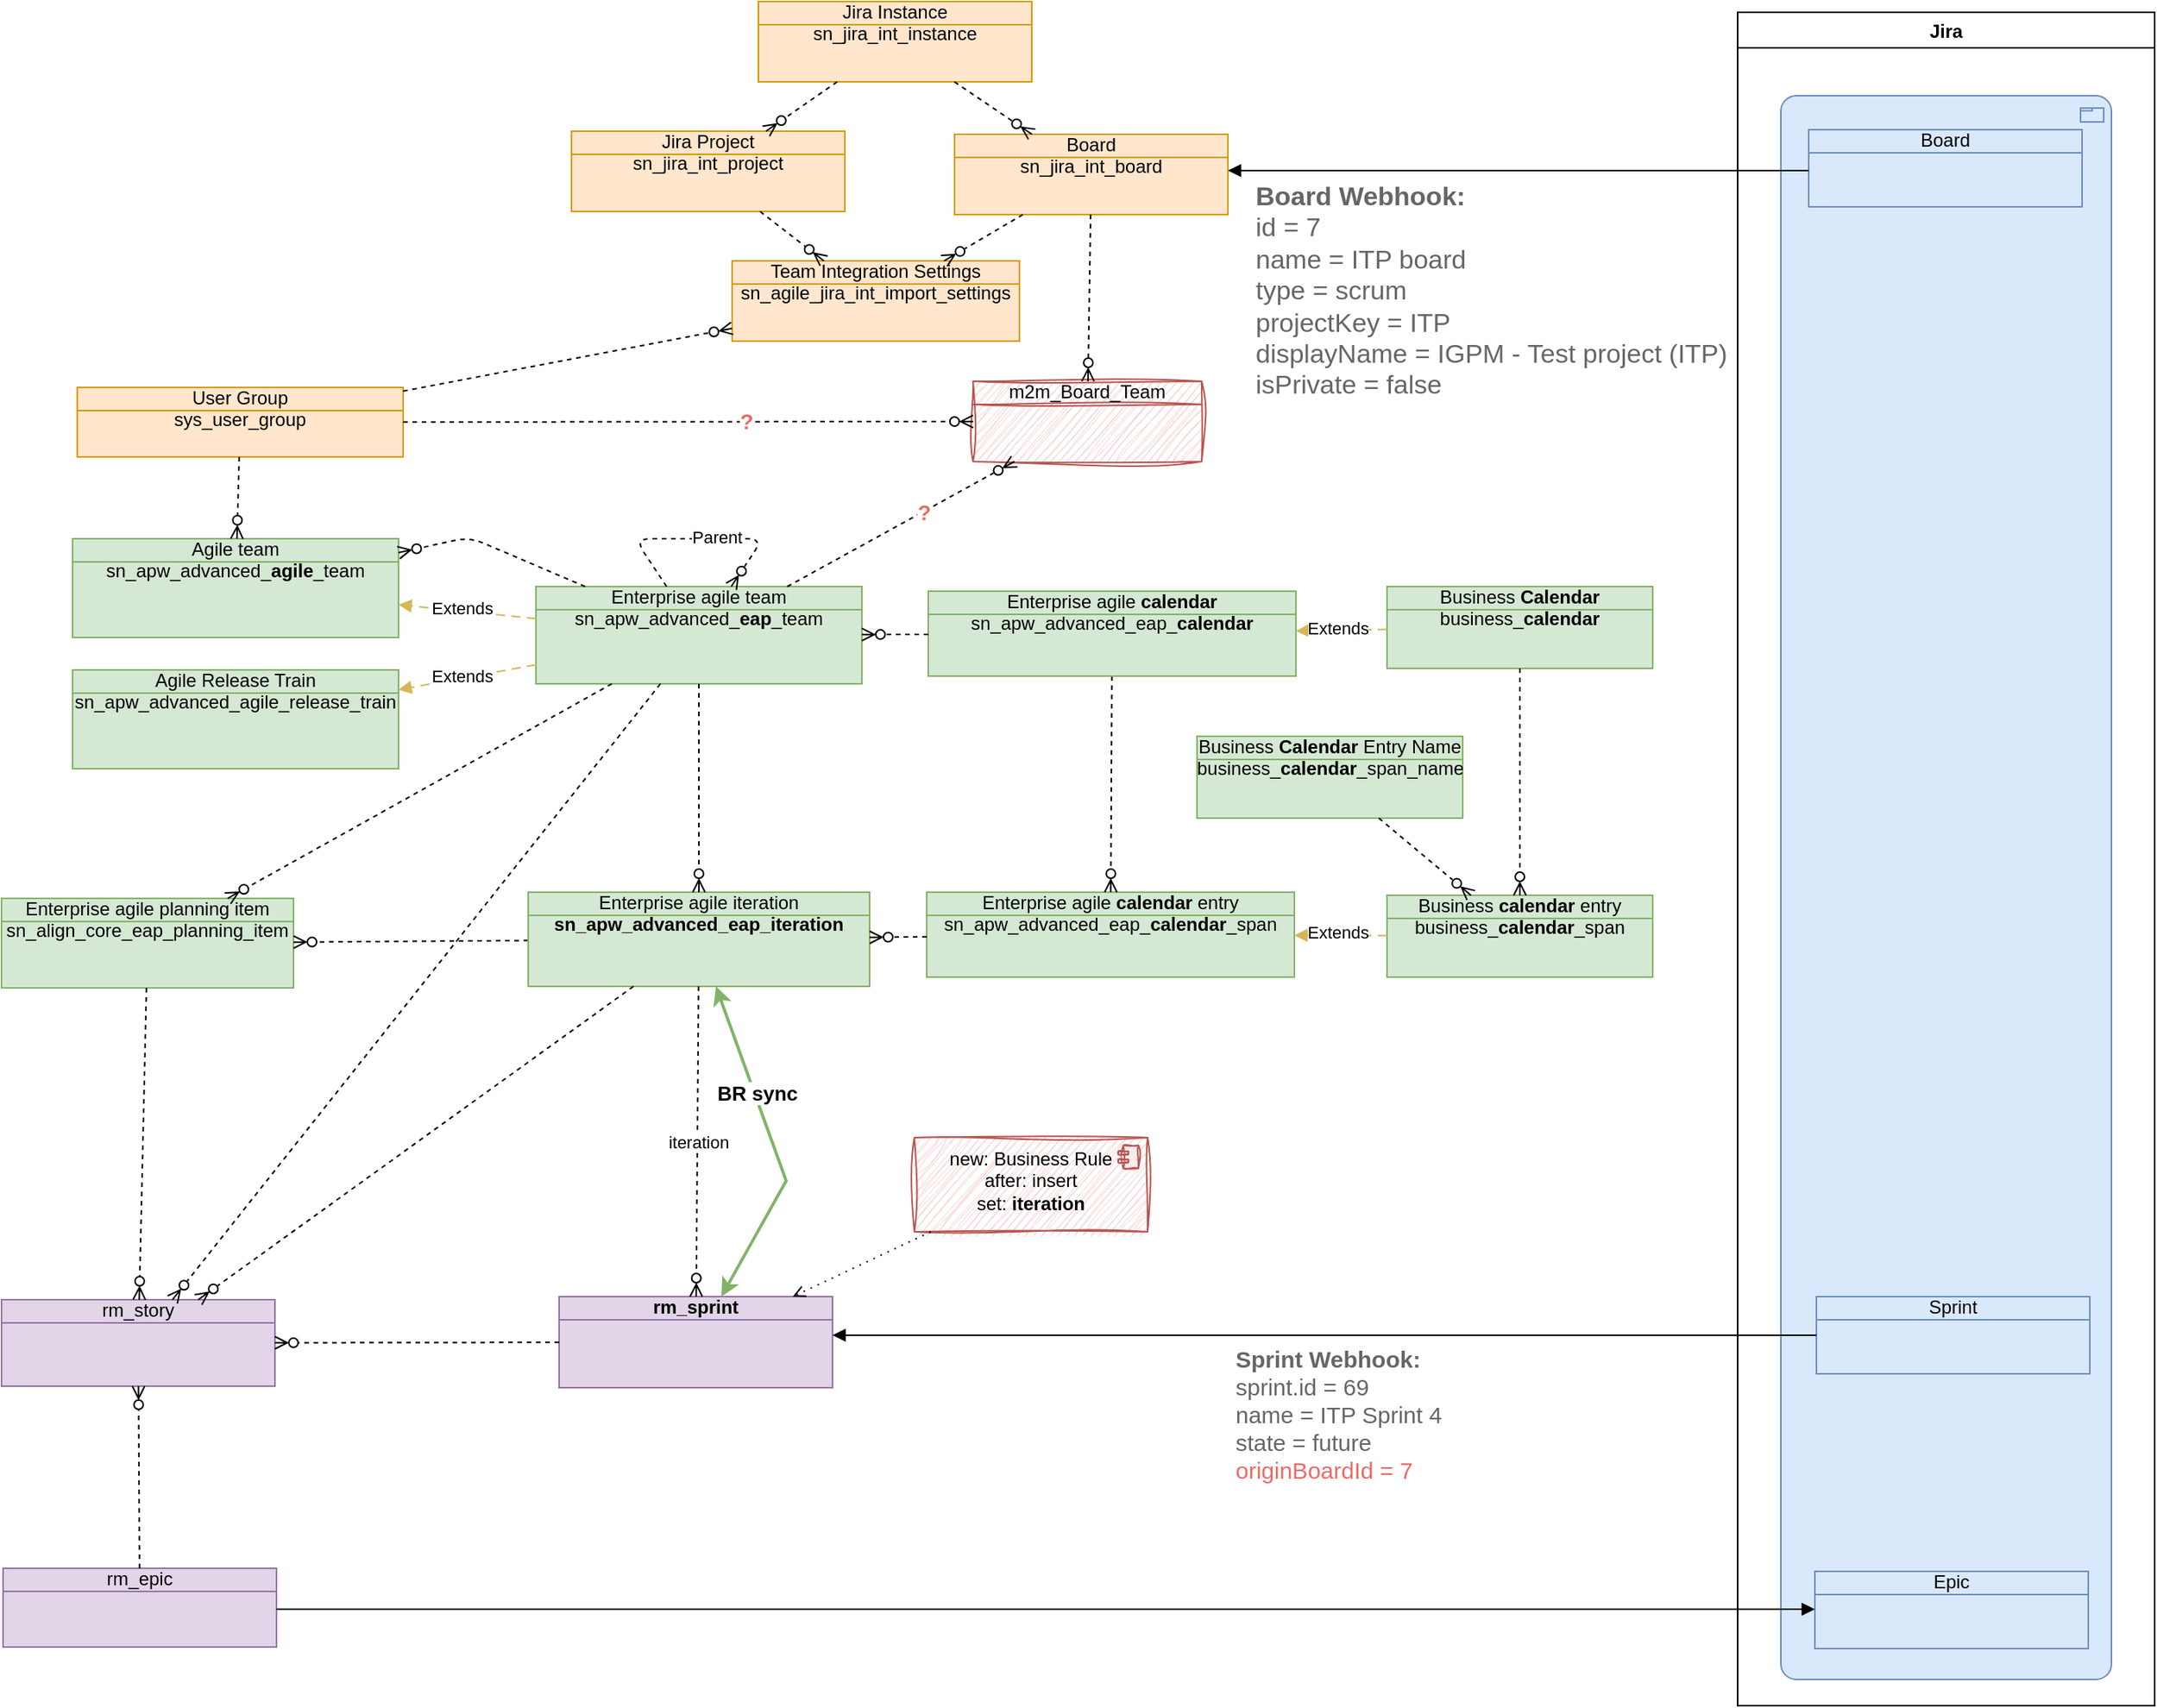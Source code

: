 <mxfile version="28.0.7">
  <diagram name="Page-1" id="IhMQIxFYWQhUG57-XFcb">
    <mxGraphModel dx="1692" dy="1240" grid="0" gridSize="10" guides="0" tooltips="1" connect="0" arrows="0" fold="1" page="1" pageScale="1" pageWidth="1654" pageHeight="1169" math="0" shadow="0">
      <root>
        <mxCell id="0" />
        <mxCell id="1" parent="0" />
        <mxCell id="hy2QDzCqtzv86f-rD2Z0-1" value="&lt;b&gt;rm_sprint&lt;/b&gt;" style="html=1;outlineConnect=0;whiteSpace=wrap;fillColor=#e1d5e7;shape=mxgraph.archimate3.businessObject;overflow=fill;strokeColor=#9673a6;" parent="1" vertex="1">
          <mxGeometry x="472" y="872" width="177" height="59" as="geometry" />
        </mxCell>
        <mxCell id="hy2QDzCqtzv86f-rD2Z0-2" value="Enterprise agile planning item sn_align_core_eap_planning_item" style="html=1;outlineConnect=0;whiteSpace=wrap;fillColor=#d5e8d4;shape=mxgraph.archimate3.businessObject;overflow=fill;strokeColor=#82b366;" parent="1" vertex="1">
          <mxGeometry x="111" y="614" width="189" height="58" as="geometry" />
        </mxCell>
        <mxCell id="hy2QDzCqtzv86f-rD2Z0-3" style="html=1;dashed=1;labelBackgroundColor=none;startArrow=none;endArrow=ERzeroToMany;fontFamily=Verdana;fontSize=12;align=left;startFill=0;endFill=0;" parent="1" source="hy2QDzCqtzv86f-rD2Z0-5" target="hy2QDzCqtzv86f-rD2Z0-2" edge="1">
          <mxGeometry relative="1" as="geometry">
            <mxPoint x="425" y="733" as="sourcePoint" />
            <mxPoint x="-102" y="674" as="targetPoint" />
          </mxGeometry>
        </mxCell>
        <mxCell id="hy2QDzCqtzv86f-rD2Z0-4" value="rm_story" style="html=1;outlineConnect=0;whiteSpace=wrap;fillColor=#e1d5e7;shape=mxgraph.archimate3.businessObject;overflow=fill;strokeColor=#9673a6;" parent="1" vertex="1">
          <mxGeometry x="111" y="874" width="177" height="56" as="geometry" />
        </mxCell>
        <mxCell id="hy2QDzCqtzv86f-rD2Z0-5" value="Enterprise agile iteration &lt;b&gt;sn_apw_advanced_eap_iteration&lt;/b&gt;" style="html=1;outlineConnect=0;whiteSpace=wrap;fillColor=#d5e8d4;shape=mxgraph.archimate3.businessObject;overflow=fill;strokeColor=#82b366;" parent="1" vertex="1">
          <mxGeometry x="452" y="610" width="221" height="61" as="geometry" />
        </mxCell>
        <mxCell id="hy2QDzCqtzv86f-rD2Z0-6" value="Enterprise agile team sn_apw_advanced_&lt;b&gt;eap&lt;/b&gt;_team" style="html=1;outlineConnect=0;whiteSpace=wrap;fillColor=#d5e8d4;shape=mxgraph.archimate3.businessObject;overflow=fill;strokeColor=#82b366;" parent="1" vertex="1">
          <mxGeometry x="457" y="412" width="211" height="63" as="geometry" />
        </mxCell>
        <mxCell id="hy2QDzCqtzv86f-rD2Z0-7" value="&lt;div&gt;Enterprise agile &lt;b&gt;calendar&lt;/b&gt; entry&lt;/div&gt;sn_apw_advanced_eap_&lt;b&gt;calendar&lt;/b&gt;_span" style="html=1;outlineConnect=0;whiteSpace=wrap;fillColor=#d5e8d4;shape=mxgraph.archimate3.businessObject;overflow=fill;strokeColor=#82b366;" parent="1" vertex="1">
          <mxGeometry x="710" y="610" width="238" height="55" as="geometry" />
        </mxCell>
        <mxCell id="hy2QDzCqtzv86f-rD2Z0-8" value="&lt;div&gt;Business &lt;b&gt;calendar&lt;/b&gt; entry&lt;/div&gt;business_&lt;b&gt;calendar&lt;/b&gt;_span" style="html=1;outlineConnect=0;whiteSpace=wrap;fillColor=#d5e8d4;shape=mxgraph.archimate3.businessObject;overflow=fill;strokeColor=#82b366;" parent="1" vertex="1">
          <mxGeometry x="1008" y="612" width="172" height="53" as="geometry" />
        </mxCell>
        <mxCell id="hy2QDzCqtzv86f-rD2Z0-9" value="" style="html=1;endArrow=block;dashed=1;elbow=vertical;endFill=1;dashPattern=6 4;rounded=0;fontSize=12;fillColor=#fff2cc;strokeColor=#d6b656;" parent="1" source="hy2QDzCqtzv86f-rD2Z0-8" target="hy2QDzCqtzv86f-rD2Z0-7" edge="1">
          <mxGeometry width="160" relative="1" as="geometry">
            <mxPoint x="550" y="626" as="sourcePoint" />
            <mxPoint x="459" y="626" as="targetPoint" />
          </mxGeometry>
        </mxCell>
        <mxCell id="hy2QDzCqtzv86f-rD2Z0-10" value="Extends" style="edgeLabel;html=1;align=center;verticalAlign=middle;resizable=0;points=[];" parent="hy2QDzCqtzv86f-rD2Z0-9" vertex="1" connectable="0">
          <mxGeometry x="0.082" y="-2" relative="1" as="geometry">
            <mxPoint as="offset" />
          </mxGeometry>
        </mxCell>
        <mxCell id="hy2QDzCqtzv86f-rD2Z0-11" style="html=1;dashed=1;labelBackgroundColor=none;startArrow=none;endArrow=ERzeroToMany;fontFamily=Verdana;fontSize=12;align=left;startFill=0;endFill=0;" parent="1" source="hy2QDzCqtzv86f-rD2Z0-7" target="hy2QDzCqtzv86f-rD2Z0-5" edge="1">
          <mxGeometry relative="1" as="geometry">
            <mxPoint x="527" y="815" as="sourcePoint" />
            <mxPoint x="376" y="915" as="targetPoint" />
          </mxGeometry>
        </mxCell>
        <mxCell id="hy2QDzCqtzv86f-rD2Z0-12" style="html=1;dashed=1;labelBackgroundColor=none;startArrow=none;endArrow=ERzeroToMany;fontFamily=Verdana;fontSize=12;align=left;startFill=0;endFill=0;" parent="1" source="hy2QDzCqtzv86f-rD2Z0-5" target="hy2QDzCqtzv86f-rD2Z0-4" edge="1">
          <mxGeometry relative="1" as="geometry">
            <mxPoint x="795" y="1015" as="sourcePoint" />
            <mxPoint x="627" y="1063" as="targetPoint" />
          </mxGeometry>
        </mxCell>
        <mxCell id="hy2QDzCqtzv86f-rD2Z0-13" style="html=1;dashed=1;labelBackgroundColor=none;startArrow=none;endArrow=ERzeroToMany;fontFamily=Verdana;fontSize=12;align=left;startFill=0;endFill=0;" parent="1" source="hy2QDzCqtzv86f-rD2Z0-5" target="hy2QDzCqtzv86f-rD2Z0-1" edge="1">
          <mxGeometry relative="1" as="geometry">
            <mxPoint x="724" y="868" as="sourcePoint" />
            <mxPoint x="556" y="916" as="targetPoint" />
          </mxGeometry>
        </mxCell>
        <mxCell id="KYZBzOiVd4x93WxxePfa-1" value="iteration" style="edgeLabel;html=1;align=center;verticalAlign=middle;resizable=0;points=[];" vertex="1" connectable="0" parent="hy2QDzCqtzv86f-rD2Z0-13">
          <mxGeometry x="0.006" relative="1" as="geometry">
            <mxPoint as="offset" />
          </mxGeometry>
        </mxCell>
        <mxCell id="hy2QDzCqtzv86f-rD2Z0-14" style="html=1;dashed=1;labelBackgroundColor=none;startArrow=none;endArrow=ERzeroToMany;fontFamily=Verdana;fontSize=12;align=left;startFill=0;endFill=0;" parent="1" source="hy2QDzCqtzv86f-rD2Z0-6" target="hy2QDzCqtzv86f-rD2Z0-5" edge="1">
          <mxGeometry relative="1" as="geometry">
            <mxPoint x="1010" y="784" as="sourcePoint" />
            <mxPoint x="842" y="832" as="targetPoint" />
          </mxGeometry>
        </mxCell>
        <mxCell id="hy2QDzCqtzv86f-rD2Z0-15" style="html=1;dashed=1;labelBackgroundColor=none;startArrow=none;endArrow=ERzeroToMany;fontFamily=Verdana;fontSize=12;align=left;startFill=0;endFill=0;" parent="1" source="hy2QDzCqtzv86f-rD2Z0-2" target="hy2QDzCqtzv86f-rD2Z0-4" edge="1">
          <mxGeometry relative="1" as="geometry">
            <mxPoint x="858" y="869" as="sourcePoint" />
            <mxPoint x="858" y="925" as="targetPoint" />
          </mxGeometry>
        </mxCell>
        <mxCell id="hy2QDzCqtzv86f-rD2Z0-16" style="html=1;dashed=1;labelBackgroundColor=none;startArrow=none;endArrow=ERzeroToMany;fontFamily=Verdana;fontSize=12;align=left;startFill=0;endFill=0;" parent="1" source="hy2QDzCqtzv86f-rD2Z0-1" target="hy2QDzCqtzv86f-rD2Z0-4" edge="1">
          <mxGeometry relative="1" as="geometry">
            <mxPoint x="480" y="681" as="sourcePoint" />
            <mxPoint x="317" y="683" as="targetPoint" />
          </mxGeometry>
        </mxCell>
        <mxCell id="hy2QDzCqtzv86f-rD2Z0-17" value="rm_epic" style="html=1;outlineConnect=0;whiteSpace=wrap;fillColor=#e1d5e7;shape=mxgraph.archimate3.businessObject;overflow=fill;strokeColor=#9673a6;" parent="1" vertex="1">
          <mxGeometry x="112" y="1048" width="177" height="51" as="geometry" />
        </mxCell>
        <mxCell id="hy2QDzCqtzv86f-rD2Z0-18" style="html=1;dashed=1;labelBackgroundColor=none;startArrow=none;endArrow=ERzeroToMany;fontFamily=Verdana;fontSize=12;align=left;startFill=0;endFill=0;" parent="1" source="hy2QDzCqtzv86f-rD2Z0-17" target="hy2QDzCqtzv86f-rD2Z0-4" edge="1">
          <mxGeometry relative="1" as="geometry">
            <mxPoint x="542" y="834" as="sourcePoint" />
            <mxPoint x="379" y="836" as="targetPoint" />
          </mxGeometry>
        </mxCell>
        <mxCell id="hy2QDzCqtzv86f-rD2Z0-19" style="html=1;dashed=1;labelBackgroundColor=none;startArrow=none;endArrow=ERzeroToMany;fontFamily=Verdana;fontSize=12;align=left;startFill=0;endFill=0;" parent="1" source="hy2QDzCqtzv86f-rD2Z0-6" target="hy2QDzCqtzv86f-rD2Z0-4" edge="1">
          <mxGeometry relative="1" as="geometry">
            <mxPoint x="525" y="761" as="sourcePoint" />
            <mxPoint x="361" y="832" as="targetPoint" />
          </mxGeometry>
        </mxCell>
        <mxCell id="hy2QDzCqtzv86f-rD2Z0-20" style="html=1;dashed=1;labelBackgroundColor=none;startArrow=none;endArrow=ERzeroToMany;fontFamily=Verdana;fontSize=12;align=left;startFill=0;endFill=0;" parent="1" source="hy2QDzCqtzv86f-rD2Z0-6" target="hy2QDzCqtzv86f-rD2Z0-2" edge="1">
          <mxGeometry relative="1" as="geometry">
            <mxPoint x="712" y="861" as="sourcePoint" />
            <mxPoint x="875" y="1060" as="targetPoint" />
          </mxGeometry>
        </mxCell>
        <mxCell id="hy2QDzCqtzv86f-rD2Z0-21" value="&lt;div&gt;new: Business Rule&lt;/div&gt;&lt;div&gt;after: insert&lt;/div&gt;&lt;div&gt;set: &lt;b&gt;iteration&lt;/b&gt;&lt;br&gt;&lt;/div&gt;" style="html=1;outlineConnect=0;whiteSpace=wrap;fillColor=#f8cecc;shape=mxgraph.archimate3.application;appType=comp;archiType=square;strokeColor=#b85450;verticalAlign=top;gradientColor=none;sketch=1;curveFitting=1;jiggle=2;" parent="1" vertex="1">
          <mxGeometry x="702" y="769" width="151" height="61" as="geometry" />
        </mxCell>
        <mxCell id="hy2QDzCqtzv86f-rD2Z0-22" value="" style="html=1;endArrow=open;elbow=vertical;endFill=0;dashed=1;dashPattern=1 4;rounded=0;" parent="1" source="hy2QDzCqtzv86f-rD2Z0-21" target="hy2QDzCqtzv86f-rD2Z0-1" edge="1">
          <mxGeometry width="160" relative="1" as="geometry">
            <mxPoint x="886" y="1117" as="sourcePoint" />
            <mxPoint x="1102" y="1055" as="targetPoint" />
          </mxGeometry>
        </mxCell>
        <mxCell id="hy2QDzCqtzv86f-rD2Z0-24" value="Jira" style="swimlane;" parent="1" vertex="1">
          <mxGeometry x="1235" y="40" width="270" height="1097" as="geometry" />
        </mxCell>
        <mxCell id="hy2QDzCqtzv86f-rD2Z0-25" value="" style="html=1;outlineConnect=0;whiteSpace=wrap;fillColor=#dae8fc;shape=mxgraph.archimate3.application;appType=product;archiType=rounded;strokeColor=#6c8ebf;verticalAlign=top;fontStyle=0" parent="hy2QDzCqtzv86f-rD2Z0-24" vertex="1">
          <mxGeometry x="28" y="54" width="214" height="1026" as="geometry" />
        </mxCell>
        <mxCell id="hy2QDzCqtzv86f-rD2Z0-26" value="Board" style="html=1;outlineConnect=0;whiteSpace=wrap;fillColor=#dae8fc;shape=mxgraph.archimate3.businessObject;overflow=fill;strokeColor=#6c8ebf;" parent="hy2QDzCqtzv86f-rD2Z0-24" vertex="1">
          <mxGeometry x="46" y="76" width="177" height="50" as="geometry" />
        </mxCell>
        <mxCell id="hy2QDzCqtzv86f-rD2Z0-27" value="Sprint" style="html=1;outlineConnect=0;whiteSpace=wrap;fillColor=#dae8fc;shape=mxgraph.archimate3.businessObject;overflow=fill;strokeColor=#6c8ebf;" parent="hy2QDzCqtzv86f-rD2Z0-24" vertex="1">
          <mxGeometry x="51" y="832" width="177" height="50" as="geometry" />
        </mxCell>
        <mxCell id="hy2QDzCqtzv86f-rD2Z0-51" value="Epic" style="html=1;outlineConnect=0;whiteSpace=wrap;fillColor=#dae8fc;shape=mxgraph.archimate3.businessObject;overflow=fill;strokeColor=#6c8ebf;" parent="hy2QDzCqtzv86f-rD2Z0-24" vertex="1">
          <mxGeometry x="50" y="1010" width="177" height="50" as="geometry" />
        </mxCell>
        <mxCell id="hy2QDzCqtzv86f-rD2Z0-28" value="Agile team sn_apw_advanced_&lt;b&gt;agile&lt;/b&gt;_team" style="html=1;outlineConnect=0;whiteSpace=wrap;fillColor=#d5e8d4;shape=mxgraph.archimate3.businessObject;overflow=fill;strokeColor=#82b366;" parent="1" vertex="1">
          <mxGeometry x="157" y="381" width="211" height="64" as="geometry" />
        </mxCell>
        <mxCell id="hy2QDzCqtzv86f-rD2Z0-29" value="" style="html=1;endArrow=block;dashed=1;elbow=vertical;endFill=1;dashPattern=6 4;rounded=0;fontSize=12;fillColor=#fff2cc;strokeColor=#d6b656;" parent="1" source="hy2QDzCqtzv86f-rD2Z0-6" target="hy2QDzCqtzv86f-rD2Z0-28" edge="1">
          <mxGeometry width="160" relative="1" as="geometry">
            <mxPoint x="1085" y="557" as="sourcePoint" />
            <mxPoint x="1004" y="556" as="targetPoint" />
          </mxGeometry>
        </mxCell>
        <mxCell id="hy2QDzCqtzv86f-rD2Z0-30" value="Extends" style="edgeLabel;html=1;align=center;verticalAlign=middle;resizable=0;points=[];" parent="hy2QDzCqtzv86f-rD2Z0-29" vertex="1" connectable="0">
          <mxGeometry x="0.082" y="-2" relative="1" as="geometry">
            <mxPoint as="offset" />
          </mxGeometry>
        </mxCell>
        <mxCell id="hy2QDzCqtzv86f-rD2Z0-31" value="User Group&lt;div&gt;sys_user_group&lt;/div&gt;" style="html=1;outlineConnect=0;whiteSpace=wrap;fillColor=#ffe6cc;shape=mxgraph.archimate3.businessObject;overflow=fill;strokeColor=#d79b00;" parent="1" vertex="1">
          <mxGeometry x="160" y="283" width="211" height="45" as="geometry" />
        </mxCell>
        <mxCell id="hy2QDzCqtzv86f-rD2Z0-32" style="html=1;dashed=1;labelBackgroundColor=none;startArrow=none;endArrow=ERzeroToMany;fontFamily=Verdana;fontSize=12;align=left;startFill=0;endFill=0;" parent="1" source="hy2QDzCqtzv86f-rD2Z0-31" target="hy2QDzCqtzv86f-rD2Z0-28" edge="1">
          <mxGeometry relative="1" as="geometry">
            <mxPoint x="556" y="575" as="sourcePoint" />
            <mxPoint x="355" y="697" as="targetPoint" />
          </mxGeometry>
        </mxCell>
        <mxCell id="hy2QDzCqtzv86f-rD2Z0-33" style="html=1;dashed=1;labelBackgroundColor=none;startArrow=none;endArrow=ERzeroToMany;fontFamily=Verdana;fontSize=12;align=left;startFill=0;endFill=0;" parent="1" source="hy2QDzCqtzv86f-rD2Z0-6" target="hy2QDzCqtzv86f-rD2Z0-28" edge="1">
          <mxGeometry relative="1" as="geometry">
            <mxPoint x="593" y="557" as="sourcePoint" />
            <mxPoint x="392" y="679" as="targetPoint" />
            <Array as="points">
              <mxPoint x="414" y="380" />
            </Array>
          </mxGeometry>
        </mxCell>
        <mxCell id="hy2QDzCqtzv86f-rD2Z0-34" style="html=1;dashed=1;labelBackgroundColor=none;startArrow=none;endArrow=ERzeroToMany;fontFamily=Verdana;fontSize=12;align=left;startFill=0;endFill=0;" parent="1" source="hy2QDzCqtzv86f-rD2Z0-6" target="hy2QDzCqtzv86f-rD2Z0-6" edge="1">
          <mxGeometry relative="1" as="geometry">
            <mxPoint x="767" y="357" as="sourcePoint" />
            <mxPoint x="566" y="479" as="targetPoint" />
            <Array as="points">
              <mxPoint x="604" y="381" />
            </Array>
          </mxGeometry>
        </mxCell>
        <mxCell id="hy2QDzCqtzv86f-rD2Z0-35" value="Parent" style="edgeLabel;html=1;align=center;verticalAlign=middle;resizable=0;points=[];" parent="hy2QDzCqtzv86f-rD2Z0-34" vertex="1" connectable="0">
          <mxGeometry x="0.137" y="1" relative="1" as="geometry">
            <mxPoint as="offset" />
          </mxGeometry>
        </mxCell>
        <mxCell id="hy2QDzCqtzv86f-rD2Z0-39" value="" style="edgeStyle=elbowEdgeStyle;html=1;endArrow=block;dashed=0;elbow=vertical;endFill=1;rounded=0;" parent="1" source="hy2QDzCqtzv86f-rD2Z0-27" target="hy2QDzCqtzv86f-rD2Z0-1" edge="1">
          <mxGeometry width="160" relative="1" as="geometry">
            <mxPoint x="629" y="984" as="sourcePoint" />
            <mxPoint x="789" y="984" as="targetPoint" />
          </mxGeometry>
        </mxCell>
        <mxCell id="hy2QDzCqtzv86f-rD2Z0-40" value="Board&lt;div&gt;sn_jira_int_board&lt;/div&gt;" style="html=1;outlineConnect=0;whiteSpace=wrap;fillColor=#ffe6cc;shape=mxgraph.archimate3.businessObject;overflow=fill;strokeColor=#d79b00;" parent="1" vertex="1">
          <mxGeometry x="728" y="119" width="177" height="52" as="geometry" />
        </mxCell>
        <mxCell id="hy2QDzCqtzv86f-rD2Z0-41" value="" style="edgeStyle=elbowEdgeStyle;html=1;endArrow=block;dashed=0;elbow=vertical;endFill=1;rounded=0;" parent="1" source="hy2QDzCqtzv86f-rD2Z0-26" target="hy2QDzCqtzv86f-rD2Z0-40" edge="1">
          <mxGeometry width="160" relative="1" as="geometry">
            <mxPoint x="1296" y="897" as="sourcePoint" />
            <mxPoint x="829" y="897" as="targetPoint" />
          </mxGeometry>
        </mxCell>
        <mxCell id="hy2QDzCqtzv86f-rD2Z0-43" value="" style="endArrow=classic;startArrow=classic;html=1;rounded=0;fillColor=#d5e8d4;strokeColor=#82b366;strokeWidth=2;fontSize=13;" parent="1" source="hy2QDzCqtzv86f-rD2Z0-1" target="hy2QDzCqtzv86f-rD2Z0-5" edge="1">
          <mxGeometry width="50" height="50" relative="1" as="geometry">
            <mxPoint x="684" y="851" as="sourcePoint" />
            <mxPoint x="734" y="801" as="targetPoint" />
            <Array as="points">
              <mxPoint x="619" y="797" />
            </Array>
          </mxGeometry>
        </mxCell>
        <mxCell id="hy2QDzCqtzv86f-rD2Z0-44" value="BR sync" style="edgeLabel;html=1;align=center;verticalAlign=middle;resizable=0;points=[];fontSize=13;fontStyle=1" parent="hy2QDzCqtzv86f-rD2Z0-43" vertex="1" connectable="0">
          <mxGeometry x="0.328" y="-1" relative="1" as="geometry">
            <mxPoint as="offset" />
          </mxGeometry>
        </mxCell>
        <mxCell id="hy2QDzCqtzv86f-rD2Z0-45" value="Jira Project&lt;div&gt;sn_jira_int_project&lt;/div&gt;" style="html=1;outlineConnect=0;whiteSpace=wrap;fillColor=#ffe6cc;shape=mxgraph.archimate3.businessObject;overflow=fill;strokeColor=#d79b00;" parent="1" vertex="1">
          <mxGeometry x="480" y="117" width="177" height="52" as="geometry" />
        </mxCell>
        <mxCell id="hy2QDzCqtzv86f-rD2Z0-46" value="Team Integration Settings&lt;br&gt;&lt;div&gt;sn_agile_jira_int_import_settings&lt;/div&gt;" style="html=1;outlineConnect=0;whiteSpace=wrap;fillColor=#ffe6cc;shape=mxgraph.archimate3.businessObject;overflow=fill;strokeColor=#d79b00;" parent="1" vertex="1">
          <mxGeometry x="584" y="201" width="186" height="52" as="geometry" />
        </mxCell>
        <mxCell id="hy2QDzCqtzv86f-rD2Z0-47" style="html=1;dashed=1;labelBackgroundColor=none;startArrow=none;endArrow=ERzeroToMany;fontFamily=Verdana;fontSize=12;align=left;startFill=0;endFill=0;" parent="1" source="hy2QDzCqtzv86f-rD2Z0-40" target="hy2QDzCqtzv86f-rD2Z0-46" edge="1">
          <mxGeometry relative="1" as="geometry">
            <mxPoint x="638" y="-213" as="sourcePoint" />
            <mxPoint x="454" y="-213" as="targetPoint" />
          </mxGeometry>
        </mxCell>
        <mxCell id="hy2QDzCqtzv86f-rD2Z0-48" style="html=1;dashed=1;labelBackgroundColor=none;startArrow=none;endArrow=ERzeroToMany;fontFamily=Verdana;fontSize=12;align=left;startFill=0;endFill=0;" parent="1" source="hy2QDzCqtzv86f-rD2Z0-45" target="hy2QDzCqtzv86f-rD2Z0-46" edge="1">
          <mxGeometry relative="1" as="geometry">
            <mxPoint x="758" y="-61" as="sourcePoint" />
            <mxPoint x="574" y="-61" as="targetPoint" />
          </mxGeometry>
        </mxCell>
        <mxCell id="hy2QDzCqtzv86f-rD2Z0-50" style="html=1;dashed=1;labelBackgroundColor=none;startArrow=none;endArrow=ERzeroToMany;fontFamily=Verdana;fontSize=12;align=left;startFill=0;endFill=0;" parent="1" source="hy2QDzCqtzv86f-rD2Z0-31" target="hy2QDzCqtzv86f-rD2Z0-46" edge="1">
          <mxGeometry relative="1" as="geometry">
            <mxPoint x="407" y="39.852" as="sourcePoint" />
            <mxPoint x="477" y="181" as="targetPoint" />
          </mxGeometry>
        </mxCell>
        <mxCell id="hy2QDzCqtzv86f-rD2Z0-52" value="" style="edgeStyle=elbowEdgeStyle;html=1;endArrow=block;dashed=0;elbow=vertical;endFill=1;rounded=0;" parent="1" source="hy2QDzCqtzv86f-rD2Z0-17" target="hy2QDzCqtzv86f-rD2Z0-51" edge="1">
          <mxGeometry width="160" relative="1" as="geometry">
            <mxPoint x="1204" y="899" as="sourcePoint" />
            <mxPoint x="737" y="899" as="targetPoint" />
          </mxGeometry>
        </mxCell>
        <mxCell id="hy2QDzCqtzv86f-rD2Z0-53" value="m2m_Board_Team" style="html=1;outlineConnect=0;whiteSpace=wrap;fillColor=#f8cecc;shape=mxgraph.archimate3.businessObject;overflow=fill;strokeColor=#b85450;sketch=1;curveFitting=1;jiggle=2;" parent="1" vertex="1">
          <mxGeometry x="740" y="279" width="148" height="52" as="geometry" />
        </mxCell>
        <mxCell id="hy2QDzCqtzv86f-rD2Z0-54" style="html=1;dashed=1;labelBackgroundColor=none;startArrow=none;endArrow=ERzeroToMany;fontFamily=Verdana;fontSize=12;align=left;startFill=0;endFill=0;" parent="1" source="hy2QDzCqtzv86f-rD2Z0-31" target="hy2QDzCqtzv86f-rD2Z0-53" edge="1">
          <mxGeometry relative="1" as="geometry">
            <mxPoint x="341" y="40" as="sourcePoint" />
            <mxPoint x="574" y="110" as="targetPoint" />
          </mxGeometry>
        </mxCell>
        <mxCell id="hy2QDzCqtzv86f-rD2Z0-56" value="&lt;font style=&quot;color: rgb(234, 107, 102); font-size: 14px;&quot;&gt;&lt;b style=&quot;&quot;&gt;?&lt;/b&gt;&lt;/font&gt;" style="edgeLabel;html=1;align=center;verticalAlign=middle;resizable=0;points=[];" parent="hy2QDzCqtzv86f-rD2Z0-54" vertex="1" connectable="0">
          <mxGeometry x="0.203" relative="1" as="geometry">
            <mxPoint as="offset" />
          </mxGeometry>
        </mxCell>
        <mxCell id="hy2QDzCqtzv86f-rD2Z0-55" style="html=1;dashed=1;labelBackgroundColor=none;startArrow=none;endArrow=ERzeroToMany;fontFamily=Verdana;fontSize=12;align=left;startFill=0;endFill=0;" parent="1" source="hy2QDzCqtzv86f-rD2Z0-40" target="hy2QDzCqtzv86f-rD2Z0-53" edge="1">
          <mxGeometry relative="1" as="geometry">
            <mxPoint x="334" y="60" as="sourcePoint" />
            <mxPoint x="877" y="310" as="targetPoint" />
          </mxGeometry>
        </mxCell>
        <mxCell id="hy2QDzCqtzv86f-rD2Z0-57" style="html=1;dashed=1;labelBackgroundColor=none;startArrow=none;endArrow=ERzeroToMany;fontFamily=Verdana;fontSize=12;align=left;startFill=0;endFill=0;" parent="1" source="hy2QDzCqtzv86f-rD2Z0-6" target="hy2QDzCqtzv86f-rD2Z0-53" edge="1">
          <mxGeometry relative="1" as="geometry">
            <mxPoint x="681" y="329" as="sourcePoint" />
            <mxPoint x="1057" y="329" as="targetPoint" />
          </mxGeometry>
        </mxCell>
        <mxCell id="hy2QDzCqtzv86f-rD2Z0-58" value="&lt;font style=&quot;color: rgb(234, 107, 102); font-size: 14px;&quot;&gt;&lt;b style=&quot;&quot;&gt;?&lt;/b&gt;&lt;/font&gt;" style="edgeLabel;html=1;align=center;verticalAlign=middle;resizable=0;points=[];" parent="hy2QDzCqtzv86f-rD2Z0-57" vertex="1" connectable="0">
          <mxGeometry x="0.203" relative="1" as="geometry">
            <mxPoint as="offset" />
          </mxGeometry>
        </mxCell>
        <mxCell id="KYZBzOiVd4x93WxxePfa-2" value="&lt;div&gt;Agile Release Train&lt;/div&gt;sn_apw_advanced_agile_release_train" style="html=1;outlineConnect=0;whiteSpace=wrap;fillColor=#d5e8d4;shape=mxgraph.archimate3.businessObject;overflow=fill;strokeColor=#82b366;" vertex="1" parent="1">
          <mxGeometry x="157" y="466" width="211" height="64" as="geometry" />
        </mxCell>
        <mxCell id="KYZBzOiVd4x93WxxePfa-3" value="" style="html=1;endArrow=block;dashed=1;elbow=vertical;endFill=1;dashPattern=6 4;rounded=0;fontSize=12;fillColor=#fff2cc;strokeColor=#d6b656;" edge="1" parent="1" source="hy2QDzCqtzv86f-rD2Z0-6" target="KYZBzOiVd4x93WxxePfa-2">
          <mxGeometry width="160" relative="1" as="geometry">
            <mxPoint x="470" y="473" as="sourcePoint" />
            <mxPoint x="381" y="464" as="targetPoint" />
          </mxGeometry>
        </mxCell>
        <mxCell id="KYZBzOiVd4x93WxxePfa-4" value="Extends" style="edgeLabel;html=1;align=center;verticalAlign=middle;resizable=0;points=[];" vertex="1" connectable="0" parent="KYZBzOiVd4x93WxxePfa-3">
          <mxGeometry x="0.082" y="-2" relative="1" as="geometry">
            <mxPoint as="offset" />
          </mxGeometry>
        </mxCell>
        <mxCell id="KYZBzOiVd4x93WxxePfa-5" value="&lt;div&gt;Business &lt;b&gt;Calendar&lt;/b&gt; Entry Name&lt;/div&gt;business_&lt;b&gt;calendar&lt;/b&gt;_span_name" style="html=1;outlineConnect=0;whiteSpace=wrap;fillColor=#d5e8d4;shape=mxgraph.archimate3.businessObject;overflow=fill;strokeColor=#82b366;" vertex="1" parent="1">
          <mxGeometry x="885" y="509" width="172" height="53" as="geometry" />
        </mxCell>
        <mxCell id="KYZBzOiVd4x93WxxePfa-6" style="html=1;dashed=1;labelBackgroundColor=none;startArrow=none;endArrow=ERzeroToMany;fontFamily=Verdana;fontSize=12;align=left;startFill=0;endFill=0;" edge="1" parent="1" source="KYZBzOiVd4x93WxxePfa-5" target="hy2QDzCqtzv86f-rD2Z0-8">
          <mxGeometry relative="1" as="geometry">
            <mxPoint x="746" y="612" as="sourcePoint" />
            <mxPoint x="692" y="629" as="targetPoint" />
          </mxGeometry>
        </mxCell>
        <mxCell id="KYZBzOiVd4x93WxxePfa-7" value="&lt;div&gt;Business &lt;b&gt;Calendar&lt;/b&gt;&lt;/div&gt;&lt;div&gt;&lt;span style=&quot;background-color: transparent; color: light-dark(rgb(0, 0, 0), rgb(255, 255, 255));&quot;&gt;business_&lt;b&gt;calendar&lt;/b&gt;&lt;/span&gt;&lt;/div&gt;" style="html=1;outlineConnect=0;whiteSpace=wrap;fillColor=#d5e8d4;shape=mxgraph.archimate3.businessObject;overflow=fill;strokeColor=#82b366;" vertex="1" parent="1">
          <mxGeometry x="1008" y="412" width="172" height="53" as="geometry" />
        </mxCell>
        <mxCell id="KYZBzOiVd4x93WxxePfa-8" style="html=1;dashed=1;labelBackgroundColor=none;startArrow=none;endArrow=ERzeroToMany;fontFamily=Verdana;fontSize=12;align=left;startFill=0;endFill=0;" edge="1" parent="1" source="KYZBzOiVd4x93WxxePfa-9" target="hy2QDzCqtzv86f-rD2Z0-7">
          <mxGeometry relative="1" as="geometry">
            <mxPoint x="953" y="582" as="sourcePoint" />
            <mxPoint x="923" y="582" as="targetPoint" />
          </mxGeometry>
        </mxCell>
        <mxCell id="KYZBzOiVd4x93WxxePfa-9" value="&lt;div&gt;Enterprise agile &lt;b&gt;calendar&lt;/b&gt;&lt;/div&gt;sn_apw_advanced_eap_&lt;b&gt;calendar&lt;/b&gt;" style="html=1;outlineConnect=0;whiteSpace=wrap;fillColor=#d5e8d4;shape=mxgraph.archimate3.businessObject;overflow=fill;strokeColor=#82b366;shadow=0;" vertex="1" parent="1">
          <mxGeometry x="711" y="415" width="238" height="55" as="geometry" />
        </mxCell>
        <mxCell id="KYZBzOiVd4x93WxxePfa-10" value="" style="html=1;endArrow=block;dashed=1;elbow=vertical;endFill=1;dashPattern=6 4;rounded=0;fontSize=12;fillColor=#fff2cc;strokeColor=#d6b656;" edge="1" parent="1" source="KYZBzOiVd4x93WxxePfa-7" target="KYZBzOiVd4x93WxxePfa-9">
          <mxGeometry width="160" relative="1" as="geometry">
            <mxPoint x="1049" y="231" as="sourcePoint" />
            <mxPoint x="968" y="254" as="targetPoint" />
          </mxGeometry>
        </mxCell>
        <mxCell id="KYZBzOiVd4x93WxxePfa-11" value="Extends" style="edgeLabel;html=1;align=center;verticalAlign=middle;resizable=0;points=[];" vertex="1" connectable="0" parent="KYZBzOiVd4x93WxxePfa-10">
          <mxGeometry x="0.082" y="-2" relative="1" as="geometry">
            <mxPoint as="offset" />
          </mxGeometry>
        </mxCell>
        <mxCell id="KYZBzOiVd4x93WxxePfa-12" style="html=1;dashed=1;labelBackgroundColor=none;startArrow=none;endArrow=ERzeroToMany;fontFamily=Verdana;fontSize=12;align=left;startFill=0;endFill=0;" edge="1" parent="1" source="KYZBzOiVd4x93WxxePfa-9" target="hy2QDzCqtzv86f-rD2Z0-6">
          <mxGeometry relative="1" as="geometry">
            <mxPoint x="556" y="521" as="sourcePoint" />
            <mxPoint x="556" y="678" as="targetPoint" />
          </mxGeometry>
        </mxCell>
        <mxCell id="KYZBzOiVd4x93WxxePfa-13" style="html=1;dashed=1;labelBackgroundColor=none;startArrow=none;endArrow=ERzeroToMany;fontFamily=Verdana;fontSize=12;align=left;startFill=0;endFill=0;" edge="1" parent="1" source="KYZBzOiVd4x93WxxePfa-7" target="hy2QDzCqtzv86f-rD2Z0-8">
          <mxGeometry relative="1" as="geometry">
            <mxPoint x="828" y="528" as="sourcePoint" />
            <mxPoint x="827" y="668" as="targetPoint" />
          </mxGeometry>
        </mxCell>
        <mxCell id="KYZBzOiVd4x93WxxePfa-14" value="Jira Instance&lt;div&gt;sn_jira_int_instance&lt;/div&gt;" style="html=1;outlineConnect=0;whiteSpace=wrap;fillColor=#ffe6cc;shape=mxgraph.archimate3.businessObject;overflow=fill;strokeColor=#d79b00;" vertex="1" parent="1">
          <mxGeometry x="601" y="33" width="177" height="52" as="geometry" />
        </mxCell>
        <mxCell id="KYZBzOiVd4x93WxxePfa-15" style="html=1;dashed=1;labelBackgroundColor=none;startArrow=none;endArrow=ERzeroToMany;fontFamily=Verdana;fontSize=12;align=left;startFill=0;endFill=0;" edge="1" parent="1" source="KYZBzOiVd4x93WxxePfa-14" target="hy2QDzCqtzv86f-rD2Z0-40">
          <mxGeometry relative="1" as="geometry">
            <mxPoint x="794" y="171" as="sourcePoint" />
            <mxPoint x="705" y="200" as="targetPoint" />
          </mxGeometry>
        </mxCell>
        <mxCell id="KYZBzOiVd4x93WxxePfa-16" style="html=1;dashed=1;labelBackgroundColor=none;startArrow=none;endArrow=ERzeroToMany;fontFamily=Verdana;fontSize=12;align=left;startFill=0;endFill=0;" edge="1" parent="1" source="KYZBzOiVd4x93WxxePfa-14" target="hy2QDzCqtzv86f-rD2Z0-45">
          <mxGeometry relative="1" as="geometry">
            <mxPoint x="858" y="210" as="sourcePoint" />
            <mxPoint x="769" y="239" as="targetPoint" />
          </mxGeometry>
        </mxCell>
        <mxCell id="KYZBzOiVd4x93WxxePfa-21" value="&lt;b&gt;Board Webhook:&lt;/b&gt;&lt;br&gt;id = 7&lt;br&gt;name = ITP board&lt;br&gt;type = scrum&lt;br&gt;projectKey = ITP&lt;br&gt;displayName = IGPM - Test project (ITP)&lt;br&gt;isPrivate = false" style="strokeWidth=1;shadow=0;dashed=0;align=center;shape=mxgraph.mockup.text.bulletedList;textColor=#666666;mainText=,,,,;textSize=17;bulletStyle=none;strokeColor=none;fillColor=none;align=left;verticalAlign=top;fontSize=17;fontColor=#666666;html=1;textShadow=0;whiteSpace=wrap;" vertex="1" parent="1">
          <mxGeometry x="921" y="143" width="311" height="169" as="geometry" />
        </mxCell>
        <mxCell id="KYZBzOiVd4x93WxxePfa-22" value="&lt;div style=&quot;font-size: 15px; text-wrap-mode: wrap;&quot;&gt;&lt;b&gt;&lt;br class=&quot;Apple-interchange-newline&quot;&gt;Sprint Webhook:&lt;/b&gt;&lt;/div&gt;&lt;div style=&quot;font-size: 15px; text-wrap-mode: wrap;&quot;&gt;sprint.id =&amp;nbsp;&lt;span style=&quot;background-color: transparent; color: light-dark(rgb(102, 102, 102), rgb(149, 149, 149));&quot;&gt;69&lt;/span&gt;&lt;/div&gt;&lt;div style=&quot;font-size: 15px; text-wrap-mode: wrap;&quot;&gt;name =&amp;nbsp;&lt;span style=&quot;background-color: transparent; color: light-dark(rgb(102, 102, 102), rgb(149, 149, 149));&quot;&gt;ITP Sprint 4&lt;/span&gt;&lt;/div&gt;&lt;div style=&quot;font-size: 15px; text-wrap-mode: wrap;&quot;&gt;state =&amp;nbsp;&lt;span style=&quot;background-color: transparent; color: light-dark(rgb(102, 102, 102), rgb(149, 149, 149));&quot;&gt;future&lt;/span&gt;&lt;/div&gt;&lt;div style=&quot;font-size: 15px; text-wrap-mode: wrap;&quot;&gt;&lt;span style=&quot;background-color: transparent;&quot;&gt;&lt;font style=&quot;color: rgb(234, 107, 102);&quot;&gt;originBoardId = 7&lt;/font&gt;&lt;/span&gt;&lt;/div&gt;" style="strokeWidth=1;shadow=0;dashed=0;align=center;shape=mxgraph.mockup.text.bulletedList;textColor=#666666;mainText=,,,,;textSize=17;bulletStyle=none;strokeColor=none;fillColor=none;align=left;verticalAlign=top;fontSize=17;fontColor=#666666;html=1;textShadow=0;whiteSpace=wrap;" vertex="1" parent="1">
          <mxGeometry x="908" y="879" width="181" height="120" as="geometry" />
        </mxCell>
      </root>
    </mxGraphModel>
  </diagram>
</mxfile>
